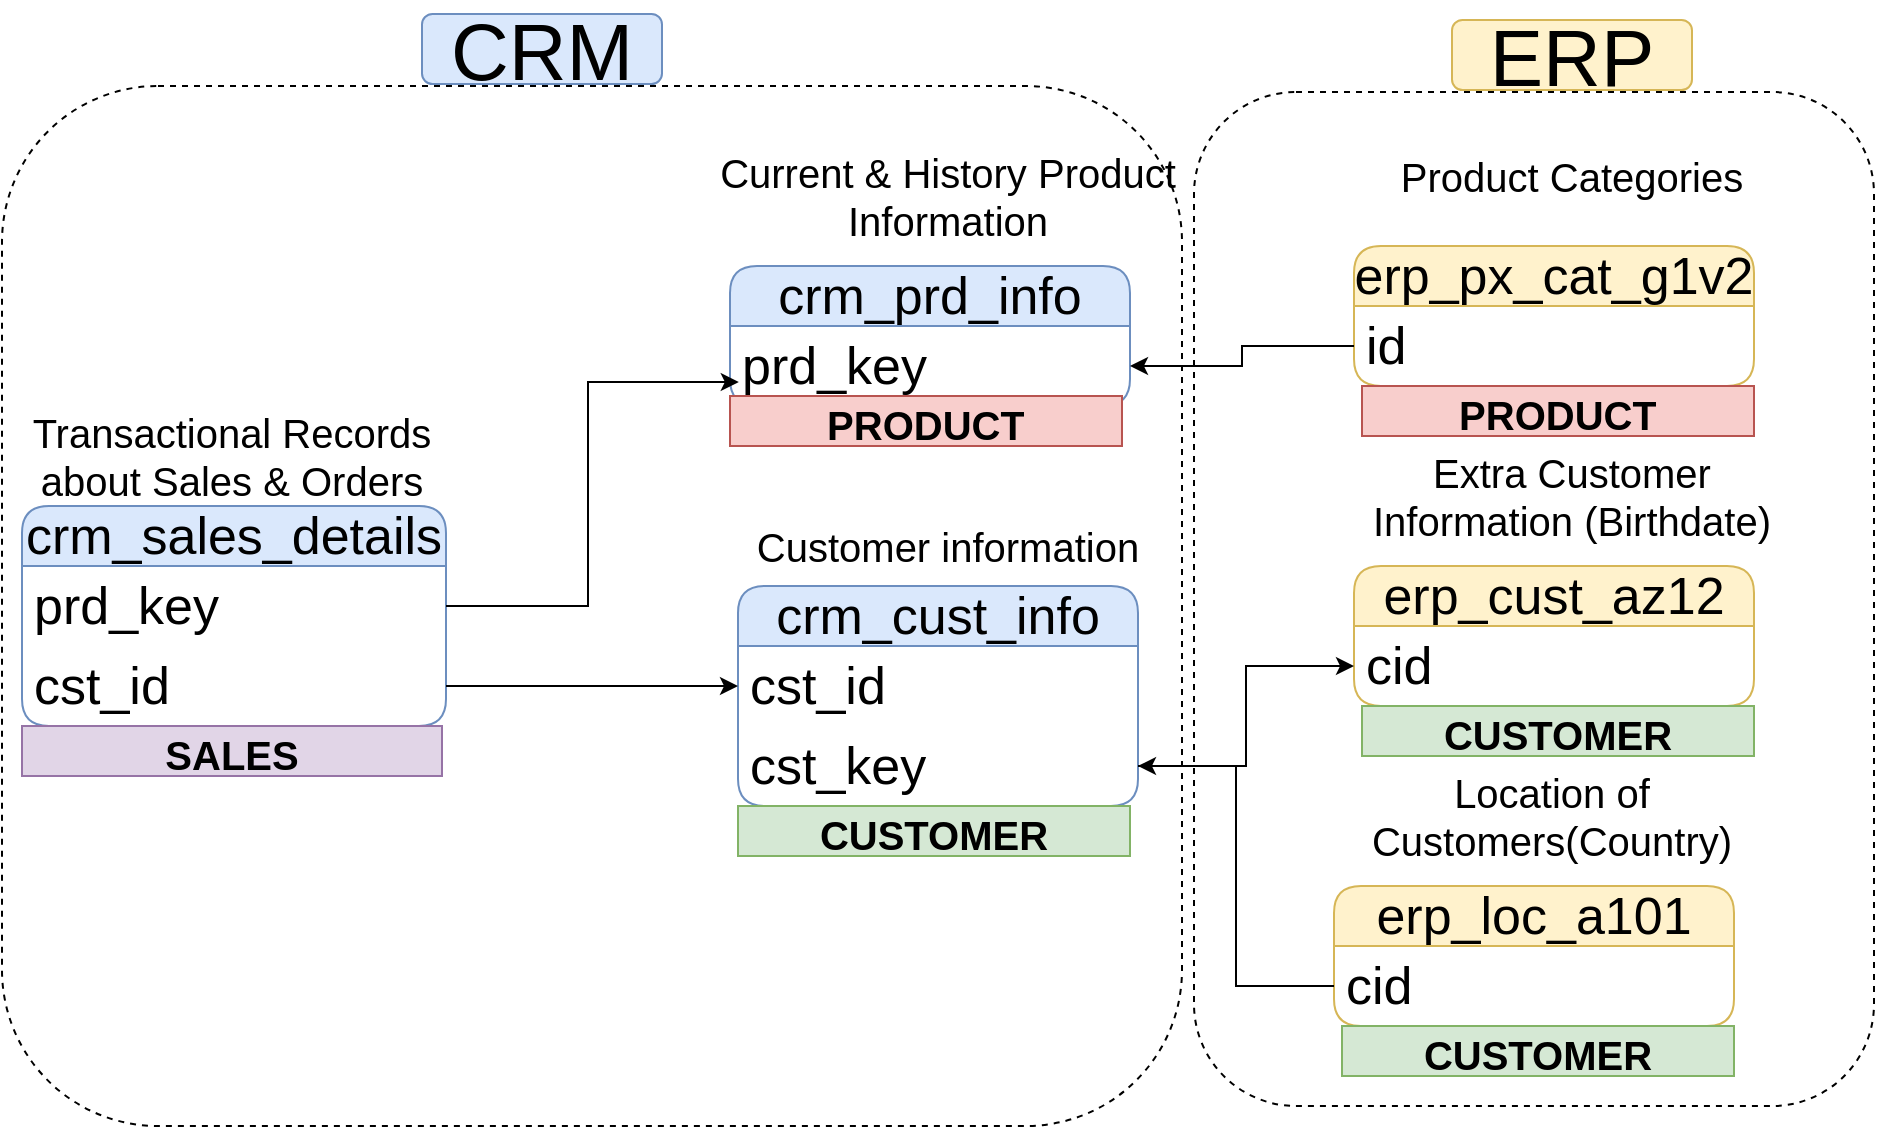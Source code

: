 <mxfile version="28.2.1">
  <diagram name="Page-1" id="sK2DE21FikHXBaDjFHhF">
    <mxGraphModel dx="1042" dy="1704" grid="1" gridSize="10" guides="1" tooltips="1" connect="1" arrows="1" fold="1" page="1" pageScale="1" pageWidth="827" pageHeight="1169" math="0" shadow="0">
      <root>
        <mxCell id="0" />
        <mxCell id="1" parent="0" />
        <mxCell id="4Lh6eqojfyItS9gjzbVI-1" value="crm_cust_info" style="swimlane;fontStyle=0;childLayout=stackLayout;horizontal=1;startSize=30;horizontalStack=0;resizeParent=1;resizeParentMax=0;resizeLast=0;collapsible=1;marginBottom=0;whiteSpace=wrap;html=1;rounded=1;fillColor=#dae8fc;strokeColor=#6c8ebf;fontSize=26;" parent="1" vertex="1">
          <mxGeometry x="408" y="290" width="200" height="110" as="geometry">
            <mxRectangle x="330" y="240" width="200" height="40" as="alternateBounds" />
          </mxGeometry>
        </mxCell>
        <mxCell id="4Lh6eqojfyItS9gjzbVI-2" value="cst_id" style="text;strokeColor=none;fillColor=none;align=left;verticalAlign=middle;spacingLeft=4;spacingRight=4;overflow=hidden;points=[[0,0.5],[1,0.5]];portConstraint=eastwest;rotatable=0;whiteSpace=wrap;html=1;fontSize=26;" parent="4Lh6eqojfyItS9gjzbVI-1" vertex="1">
          <mxGeometry y="30" width="200" height="40" as="geometry" />
        </mxCell>
        <mxCell id="4Lh6eqojfyItS9gjzbVI-21" value="cst_key" style="text;strokeColor=none;fillColor=none;align=left;verticalAlign=middle;spacingLeft=4;spacingRight=4;overflow=hidden;points=[[0,0.5],[1,0.5]];portConstraint=eastwest;rotatable=0;whiteSpace=wrap;html=1;fontSize=26;" parent="4Lh6eqojfyItS9gjzbVI-1" vertex="1">
          <mxGeometry y="70" width="200" height="40" as="geometry" />
        </mxCell>
        <mxCell id="4Lh6eqojfyItS9gjzbVI-8" value="crm_prd_info" style="swimlane;fontStyle=0;childLayout=stackLayout;horizontal=1;startSize=30;horizontalStack=0;resizeParent=1;resizeParentMax=0;resizeLast=0;collapsible=1;marginBottom=0;whiteSpace=wrap;html=1;rounded=1;fillColor=#dae8fc;strokeColor=#6c8ebf;fontSize=26;" parent="1" vertex="1">
          <mxGeometry x="404" y="130" width="200" height="70" as="geometry">
            <mxRectangle x="330" y="240" width="200" height="40" as="alternateBounds" />
          </mxGeometry>
        </mxCell>
        <mxCell id="4Lh6eqojfyItS9gjzbVI-9" value="prd_key" style="text;strokeColor=none;fillColor=none;align=left;verticalAlign=middle;spacingLeft=4;spacingRight=4;overflow=hidden;points=[[0,0.5],[1,0.5]];portConstraint=eastwest;rotatable=0;whiteSpace=wrap;html=1;fontSize=26;" parent="4Lh6eqojfyItS9gjzbVI-8" vertex="1">
          <mxGeometry y="30" width="200" height="40" as="geometry" />
        </mxCell>
        <mxCell id="4Lh6eqojfyItS9gjzbVI-10" value="&lt;font style=&quot;font-size: 20px;&quot;&gt;Current &amp;amp; History Product Information&lt;/font&gt;" style="text;html=1;align=center;verticalAlign=middle;whiteSpace=wrap;rounded=0;" parent="1" vertex="1">
          <mxGeometry x="398" y="80" width="230" height="30" as="geometry" />
        </mxCell>
        <mxCell id="4Lh6eqojfyItS9gjzbVI-11" value="crm_sales_details" style="swimlane;fontStyle=0;childLayout=stackLayout;horizontal=1;startSize=30;horizontalStack=0;resizeParent=1;resizeParentMax=0;resizeLast=0;collapsible=1;marginBottom=0;whiteSpace=wrap;html=1;rounded=1;fillColor=#dae8fc;strokeColor=#6c8ebf;fontSize=26;" parent="1" vertex="1">
          <mxGeometry x="50" y="250" width="212" height="110" as="geometry">
            <mxRectangle x="330" y="240" width="200" height="40" as="alternateBounds" />
          </mxGeometry>
        </mxCell>
        <mxCell id="4Lh6eqojfyItS9gjzbVI-12" value="prd_key" style="text;strokeColor=none;fillColor=none;align=left;verticalAlign=middle;spacingLeft=4;spacingRight=4;overflow=hidden;points=[[0,0.5],[1,0.5]];portConstraint=eastwest;rotatable=0;whiteSpace=wrap;html=1;fontSize=26;" parent="4Lh6eqojfyItS9gjzbVI-11" vertex="1">
          <mxGeometry y="30" width="212" height="40" as="geometry" />
        </mxCell>
        <mxCell id="4Lh6eqojfyItS9gjzbVI-14" value="cst_id" style="text;strokeColor=none;fillColor=none;align=left;verticalAlign=middle;spacingLeft=4;spacingRight=4;overflow=hidden;points=[[0,0.5],[1,0.5]];portConstraint=eastwest;rotatable=0;whiteSpace=wrap;html=1;fontSize=26;" parent="4Lh6eqojfyItS9gjzbVI-11" vertex="1">
          <mxGeometry y="70" width="212" height="40" as="geometry" />
        </mxCell>
        <mxCell id="4Lh6eqojfyItS9gjzbVI-13" value="&lt;font style=&quot;font-size: 20px;&quot;&gt;Transactional Records about Sales &amp;amp; Orders&lt;/font&gt;" style="text;html=1;align=center;verticalAlign=middle;whiteSpace=wrap;rounded=0;" parent="1" vertex="1">
          <mxGeometry x="40" y="210" width="230" height="30" as="geometry" />
        </mxCell>
        <mxCell id="4Lh6eqojfyItS9gjzbVI-16" style="edgeStyle=orthogonalEdgeStyle;rounded=0;orthogonalLoop=1;jettySize=auto;html=1;entryX=0;entryY=0.5;entryDx=0;entryDy=0;" parent="1" source="4Lh6eqojfyItS9gjzbVI-14" target="4Lh6eqojfyItS9gjzbVI-2" edge="1">
          <mxGeometry relative="1" as="geometry" />
        </mxCell>
        <mxCell id="4Lh6eqojfyItS9gjzbVI-17" style="edgeStyle=orthogonalEdgeStyle;rounded=0;orthogonalLoop=1;jettySize=auto;html=1;entryX=0.022;entryY=0.7;entryDx=0;entryDy=0;entryPerimeter=0;" parent="1" source="4Lh6eqojfyItS9gjzbVI-12" target="4Lh6eqojfyItS9gjzbVI-9" edge="1">
          <mxGeometry relative="1" as="geometry" />
        </mxCell>
        <mxCell id="4Lh6eqojfyItS9gjzbVI-6" value="&lt;font style=&quot;font-size: 20px;&quot;&gt;Customer information&lt;/font&gt;" style="text;html=1;align=center;verticalAlign=middle;whiteSpace=wrap;rounded=0;" parent="1" vertex="1">
          <mxGeometry x="408" y="255" width="210" height="30" as="geometry" />
        </mxCell>
        <mxCell id="4Lh6eqojfyItS9gjzbVI-18" value="erp_cust_az12" style="swimlane;fontStyle=0;childLayout=stackLayout;horizontal=1;startSize=30;horizontalStack=0;resizeParent=1;resizeParentMax=0;resizeLast=0;collapsible=1;marginBottom=0;whiteSpace=wrap;html=1;rounded=1;fillColor=#fff2cc;strokeColor=#d6b656;fontSize=26;" parent="1" vertex="1">
          <mxGeometry x="716" y="280" width="200" height="70" as="geometry">
            <mxRectangle x="330" y="240" width="200" height="40" as="alternateBounds" />
          </mxGeometry>
        </mxCell>
        <mxCell id="4Lh6eqojfyItS9gjzbVI-19" value="cid" style="text;strokeColor=none;fillColor=none;align=left;verticalAlign=middle;spacingLeft=4;spacingRight=4;overflow=hidden;points=[[0,0.5],[1,0.5]];portConstraint=eastwest;rotatable=0;whiteSpace=wrap;html=1;fontSize=26;" parent="4Lh6eqojfyItS9gjzbVI-18" vertex="1">
          <mxGeometry y="30" width="200" height="40" as="geometry" />
        </mxCell>
        <mxCell id="4Lh6eqojfyItS9gjzbVI-20" value="&lt;font style=&quot;font-size: 20px;&quot;&gt;Extra Customer Information (Birthdate)&lt;/font&gt;" style="text;html=1;align=center;verticalAlign=middle;whiteSpace=wrap;rounded=0;" parent="1" vertex="1">
          <mxGeometry x="710" y="230" width="230" height="30" as="geometry" />
        </mxCell>
        <mxCell id="4Lh6eqojfyItS9gjzbVI-22" style="edgeStyle=orthogonalEdgeStyle;rounded=0;orthogonalLoop=1;jettySize=auto;html=1;entryX=0;entryY=0.5;entryDx=0;entryDy=0;" parent="1" source="4Lh6eqojfyItS9gjzbVI-21" target="4Lh6eqojfyItS9gjzbVI-19" edge="1">
          <mxGeometry relative="1" as="geometry" />
        </mxCell>
        <mxCell id="4Lh6eqojfyItS9gjzbVI-23" value="erp_loc_a101" style="swimlane;fontStyle=0;childLayout=stackLayout;horizontal=1;startSize=30;horizontalStack=0;resizeParent=1;resizeParentMax=0;resizeLast=0;collapsible=1;marginBottom=0;whiteSpace=wrap;html=1;rounded=1;fillColor=#fff2cc;strokeColor=#d6b656;fontSize=26;" parent="1" vertex="1">
          <mxGeometry x="706" y="440" width="200" height="70" as="geometry">
            <mxRectangle x="330" y="240" width="200" height="40" as="alternateBounds" />
          </mxGeometry>
        </mxCell>
        <mxCell id="4Lh6eqojfyItS9gjzbVI-24" value="cid" style="text;strokeColor=none;fillColor=none;align=left;verticalAlign=middle;spacingLeft=4;spacingRight=4;overflow=hidden;points=[[0,0.5],[1,0.5]];portConstraint=eastwest;rotatable=0;whiteSpace=wrap;html=1;fontSize=26;" parent="4Lh6eqojfyItS9gjzbVI-23" vertex="1">
          <mxGeometry y="30" width="200" height="40" as="geometry" />
        </mxCell>
        <mxCell id="4Lh6eqojfyItS9gjzbVI-25" value="&lt;font style=&quot;font-size: 20px;&quot;&gt;Location of Customers(Country)&lt;/font&gt;" style="text;html=1;align=center;verticalAlign=middle;whiteSpace=wrap;rounded=0;" parent="1" vertex="1">
          <mxGeometry x="700" y="390" width="230" height="30" as="geometry" />
        </mxCell>
        <mxCell id="4Lh6eqojfyItS9gjzbVI-26" style="edgeStyle=orthogonalEdgeStyle;rounded=0;orthogonalLoop=1;jettySize=auto;html=1;entryX=1;entryY=0.5;entryDx=0;entryDy=0;" parent="1" source="4Lh6eqojfyItS9gjzbVI-24" target="4Lh6eqojfyItS9gjzbVI-21" edge="1">
          <mxGeometry relative="1" as="geometry" />
        </mxCell>
        <mxCell id="4Lh6eqojfyItS9gjzbVI-27" value="erp_px_cat_g1v2" style="swimlane;fontStyle=0;childLayout=stackLayout;horizontal=1;startSize=30;horizontalStack=0;resizeParent=1;resizeParentMax=0;resizeLast=0;collapsible=1;marginBottom=0;whiteSpace=wrap;html=1;rounded=1;fillColor=#fff2cc;strokeColor=#d6b656;fontSize=26;" parent="1" vertex="1">
          <mxGeometry x="716" y="120" width="200" height="70" as="geometry">
            <mxRectangle x="330" y="240" width="200" height="40" as="alternateBounds" />
          </mxGeometry>
        </mxCell>
        <mxCell id="4Lh6eqojfyItS9gjzbVI-28" value="id" style="text;strokeColor=none;fillColor=none;align=left;verticalAlign=middle;spacingLeft=4;spacingRight=4;overflow=hidden;points=[[0,0.5],[1,0.5]];portConstraint=eastwest;rotatable=0;whiteSpace=wrap;html=1;fontSize=26;" parent="4Lh6eqojfyItS9gjzbVI-27" vertex="1">
          <mxGeometry y="30" width="200" height="40" as="geometry" />
        </mxCell>
        <mxCell id="4Lh6eqojfyItS9gjzbVI-29" value="&lt;font style=&quot;font-size: 20px;&quot;&gt;Product Categories&lt;/font&gt;" style="text;html=1;align=center;verticalAlign=middle;whiteSpace=wrap;rounded=0;" parent="1" vertex="1">
          <mxGeometry x="710" y="70" width="230" height="30" as="geometry" />
        </mxCell>
        <mxCell id="4Lh6eqojfyItS9gjzbVI-30" style="edgeStyle=orthogonalEdgeStyle;rounded=0;orthogonalLoop=1;jettySize=auto;html=1;entryX=1;entryY=0.5;entryDx=0;entryDy=0;" parent="1" source="4Lh6eqojfyItS9gjzbVI-28" target="4Lh6eqojfyItS9gjzbVI-9" edge="1">
          <mxGeometry relative="1" as="geometry" />
        </mxCell>
        <mxCell id="4Lh6eqojfyItS9gjzbVI-31" value="" style="rounded=1;whiteSpace=wrap;html=1;fillColor=none;dashed=1;" parent="1" vertex="1">
          <mxGeometry x="40" y="40" width="590" height="520" as="geometry" />
        </mxCell>
        <mxCell id="4Lh6eqojfyItS9gjzbVI-32" value="&lt;font style=&quot;font-size: 40px;&quot;&gt;CRM&lt;/font&gt;" style="rounded=1;whiteSpace=wrap;html=1;fillColor=#dae8fc;strokeColor=#6c8ebf;" parent="1" vertex="1">
          <mxGeometry x="250" y="4" width="120" height="35" as="geometry" />
        </mxCell>
        <mxCell id="4Lh6eqojfyItS9gjzbVI-33" value="" style="rounded=1;whiteSpace=wrap;html=1;fillColor=none;dashed=1;" parent="1" vertex="1">
          <mxGeometry x="636" y="43" width="340" height="507" as="geometry" />
        </mxCell>
        <mxCell id="4Lh6eqojfyItS9gjzbVI-34" value="&lt;font style=&quot;font-size: 40px;&quot;&gt;ERP&lt;/font&gt;" style="rounded=1;whiteSpace=wrap;html=1;fillColor=#fff2cc;strokeColor=#d6b656;" parent="1" vertex="1">
          <mxGeometry x="765" y="7" width="120" height="35" as="geometry" />
        </mxCell>
        <mxCell id="g0-dFwqodt3Gc49vtpaM-2" value="PRODUCT" style="text;html=1;strokeColor=#b85450;fillColor=#f8cecc;align=center;verticalAlign=middle;whiteSpace=wrap;overflow=hidden;fontSize=20;fontStyle=1" vertex="1" parent="1">
          <mxGeometry x="404" y="195" width="196" height="25" as="geometry" />
        </mxCell>
        <mxCell id="g0-dFwqodt3Gc49vtpaM-4" value="PRODUCT" style="text;html=1;strokeColor=#b85450;fillColor=#f8cecc;align=center;verticalAlign=middle;whiteSpace=wrap;overflow=hidden;fontSize=20;fontStyle=1" vertex="1" parent="1">
          <mxGeometry x="720" y="190" width="196" height="25" as="geometry" />
        </mxCell>
        <mxCell id="g0-dFwqodt3Gc49vtpaM-5" value="CUSTOMER" style="text;html=1;strokeColor=#82b366;fillColor=#d5e8d4;align=center;verticalAlign=middle;whiteSpace=wrap;overflow=hidden;fontSize=20;fontStyle=1" vertex="1" parent="1">
          <mxGeometry x="408" y="400" width="196" height="25" as="geometry" />
        </mxCell>
        <mxCell id="g0-dFwqodt3Gc49vtpaM-6" value="CUSTOMER" style="text;html=1;strokeColor=#82b366;fillColor=#d5e8d4;align=center;verticalAlign=middle;whiteSpace=wrap;overflow=hidden;fontSize=20;fontStyle=1" vertex="1" parent="1">
          <mxGeometry x="720" y="350" width="196" height="25" as="geometry" />
        </mxCell>
        <mxCell id="g0-dFwqodt3Gc49vtpaM-7" value="CUSTOMER" style="text;html=1;strokeColor=#82b366;fillColor=#d5e8d4;align=center;verticalAlign=middle;whiteSpace=wrap;overflow=hidden;fontSize=20;fontStyle=1" vertex="1" parent="1">
          <mxGeometry x="710" y="510" width="196" height="25" as="geometry" />
        </mxCell>
        <mxCell id="g0-dFwqodt3Gc49vtpaM-8" value="SALES" style="text;html=1;strokeColor=#9673a6;fillColor=#e1d5e7;align=center;verticalAlign=middle;whiteSpace=wrap;overflow=hidden;fontSize=20;fontStyle=1" vertex="1" parent="1">
          <mxGeometry x="50" y="360" width="210" height="25" as="geometry" />
        </mxCell>
      </root>
    </mxGraphModel>
  </diagram>
</mxfile>

